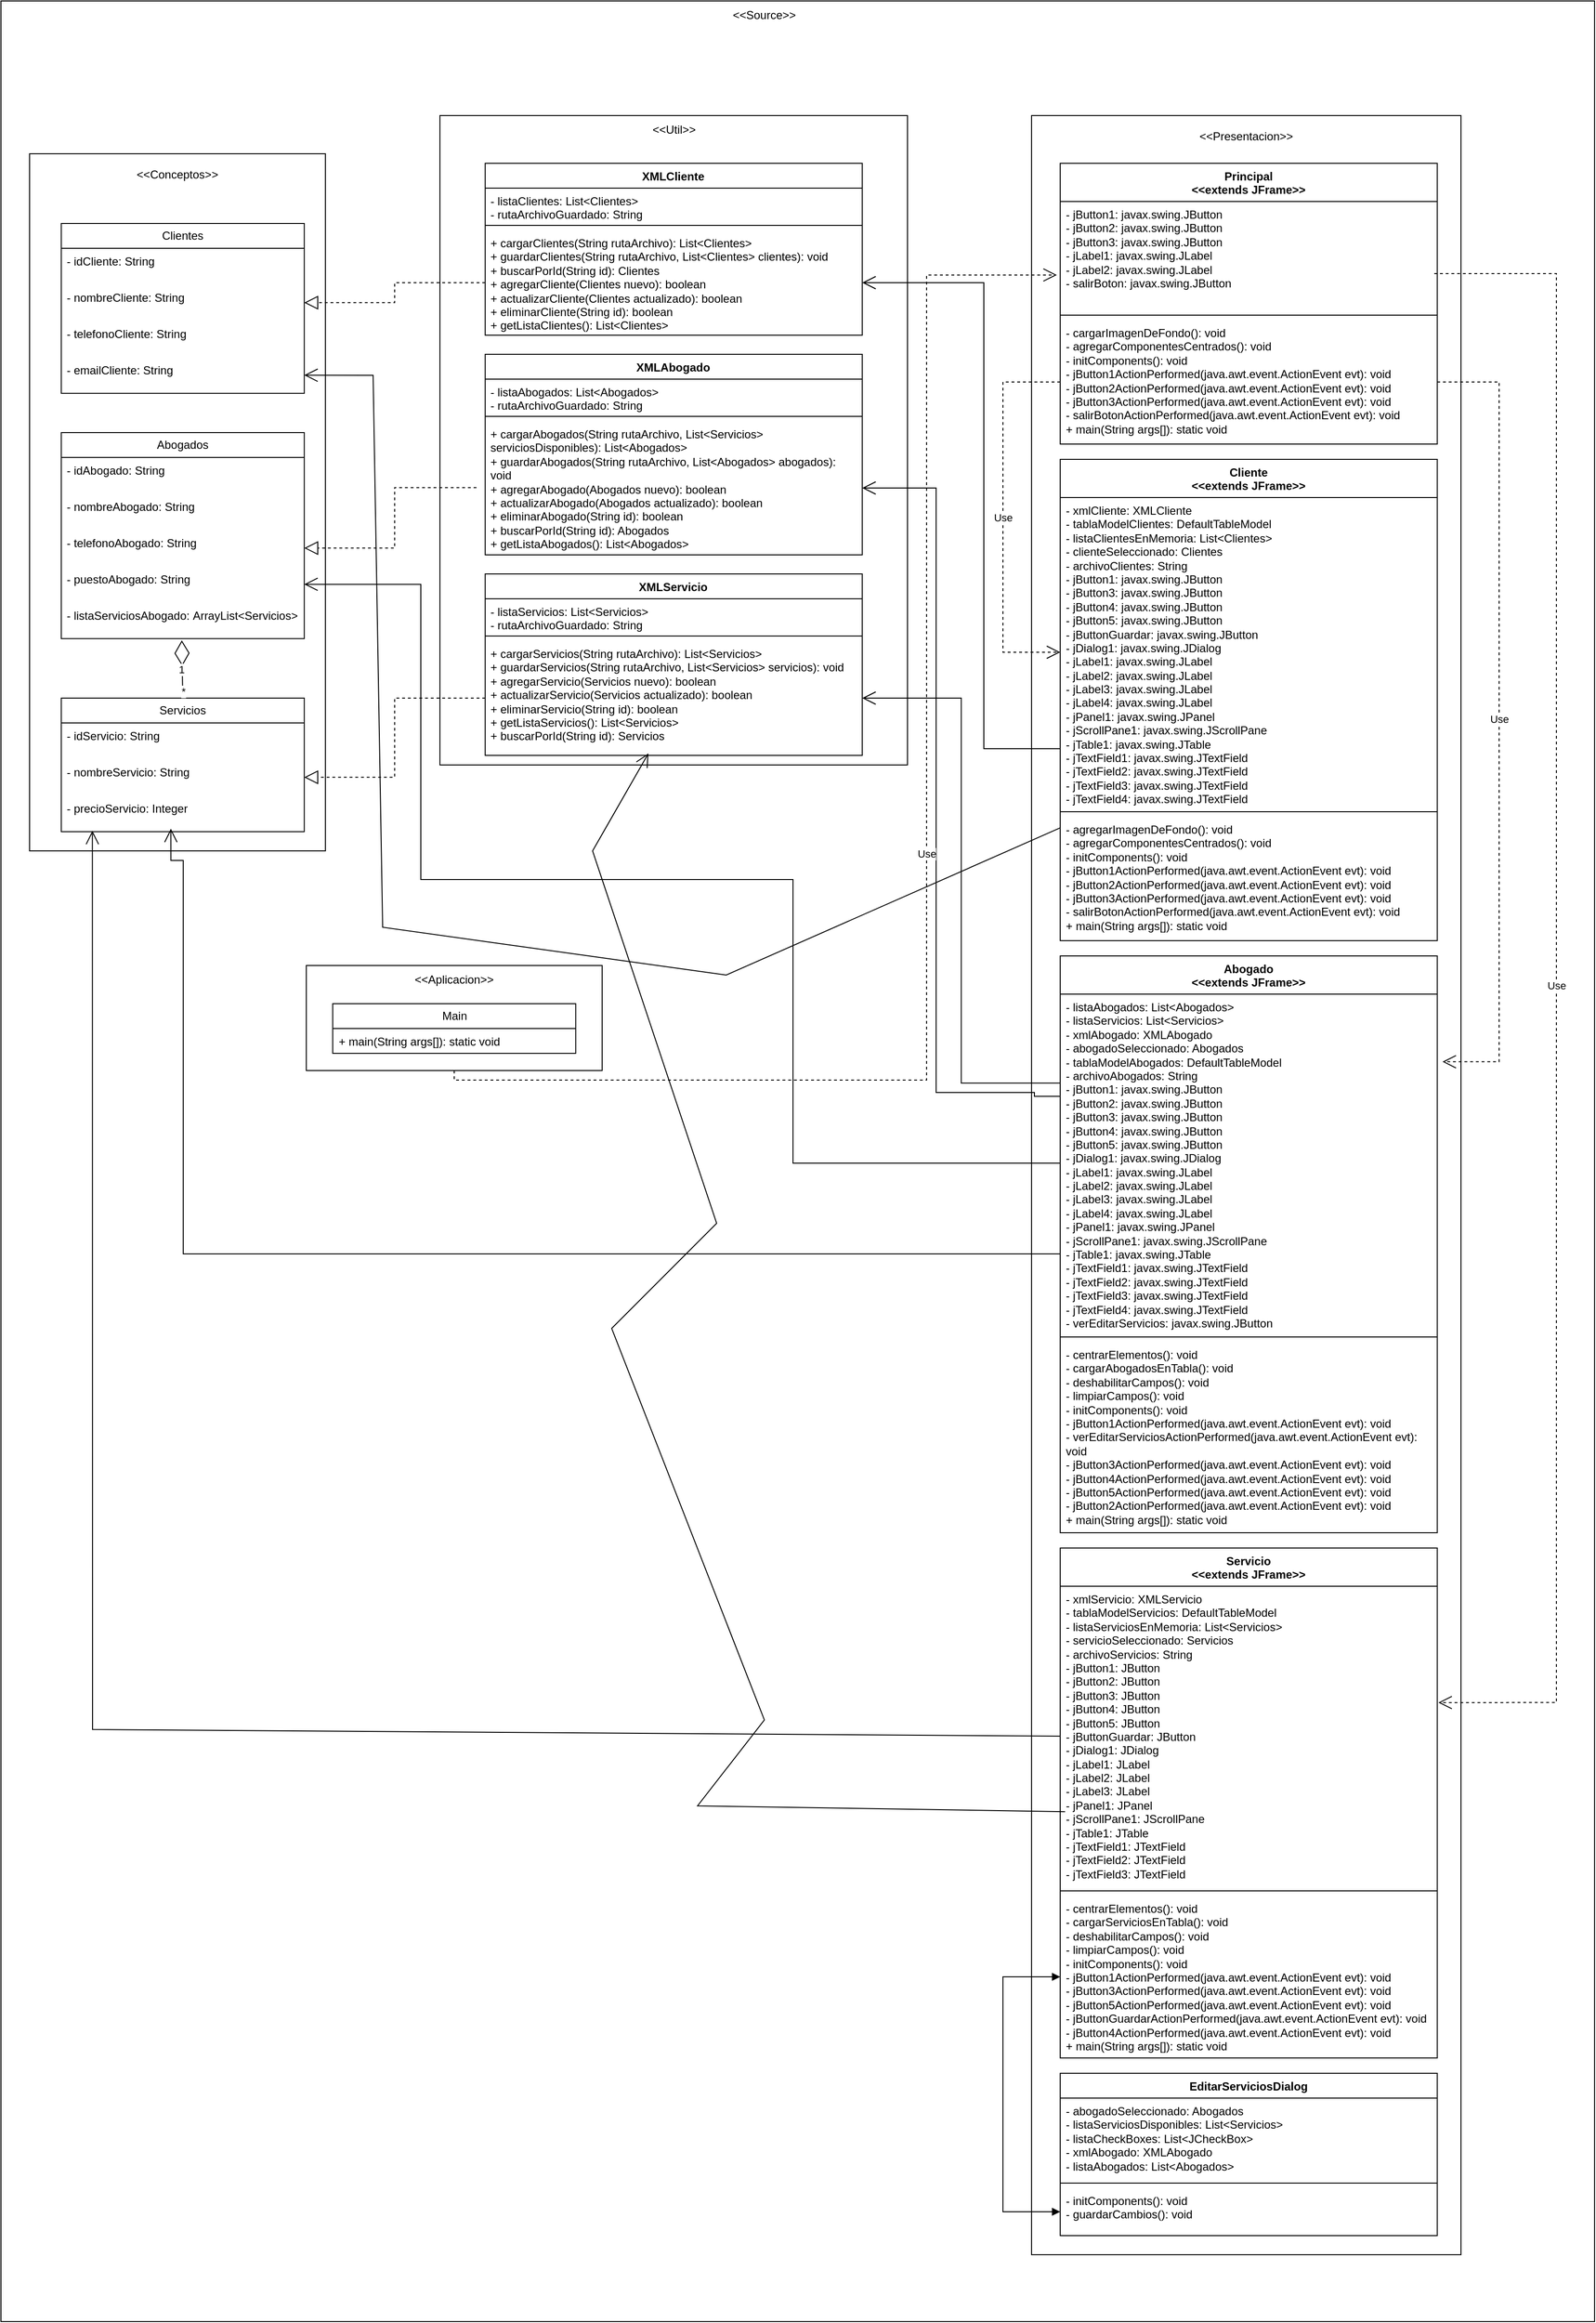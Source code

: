 <mxfile version="23.0.2" type="device">
  <diagram name="Page-1" id="dFC9wyXiGE0etyelVIZW">
    <mxGraphModel dx="1430" dy="858" grid="1" gridSize="10" guides="1" tooltips="1" connect="1" arrows="1" fold="1" page="1" pageScale="1" pageWidth="850" pageHeight="1100" math="0" shadow="0">
      <root>
        <mxCell id="0" />
        <mxCell id="1" parent="0" />
        <mxCell id="Aew7FdKFtum-zgdKNcGY-171" value="" style="rounded=0;whiteSpace=wrap;html=1;" parent="1" vertex="1">
          <mxGeometry x="160" y="80" width="1670" height="2430" as="geometry" />
        </mxCell>
        <mxCell id="Aew7FdKFtum-zgdKNcGY-34" value="" style="group" parent="1" vertex="1" connectable="0">
          <mxGeometry x="190" y="240" width="310" height="730" as="geometry" />
        </mxCell>
        <mxCell id="Aew7FdKFtum-zgdKNcGY-32" value="" style="rounded=0;whiteSpace=wrap;html=1;" parent="Aew7FdKFtum-zgdKNcGY-34" vertex="1">
          <mxGeometry width="310" height="730" as="geometry" />
        </mxCell>
        <mxCell id="Aew7FdKFtum-zgdKNcGY-33" value="&amp;lt;&amp;lt;Conceptos&amp;gt;&amp;gt;" style="text;html=1;strokeColor=none;fillColor=none;align=center;verticalAlign=middle;whiteSpace=wrap;rounded=0;" parent="Aew7FdKFtum-zgdKNcGY-34" vertex="1">
          <mxGeometry x="121.786" width="66.429" height="43.8" as="geometry" />
        </mxCell>
        <mxCell id="Aew7FdKFtum-zgdKNcGY-39" value="Clientes" style="swimlane;fontStyle=0;childLayout=stackLayout;horizontal=1;startSize=26;fillColor=none;horizontalStack=0;resizeParent=1;resizeParentMax=0;resizeLast=0;collapsible=1;marginBottom=0;whiteSpace=wrap;html=1;" parent="Aew7FdKFtum-zgdKNcGY-34" vertex="1">
          <mxGeometry x="33.214" y="73" width="254.643" height="177.84" as="geometry" />
        </mxCell>
        <mxCell id="Aew7FdKFtum-zgdKNcGY-40" value="- idCliente: String" style="text;strokeColor=none;fillColor=none;align=left;verticalAlign=top;spacingLeft=4;spacingRight=4;overflow=hidden;rotatable=0;points=[[0,0.5],[1,0.5]];portConstraint=eastwest;whiteSpace=wrap;html=1;" parent="Aew7FdKFtum-zgdKNcGY-39" vertex="1">
          <mxGeometry y="26" width="254.643" height="37.96" as="geometry" />
        </mxCell>
        <mxCell id="Aew7FdKFtum-zgdKNcGY-41" value="- nombreCliente: String" style="text;strokeColor=none;fillColor=none;align=left;verticalAlign=top;spacingLeft=4;spacingRight=4;overflow=hidden;rotatable=0;points=[[0,0.5],[1,0.5]];portConstraint=eastwest;whiteSpace=wrap;html=1;" parent="Aew7FdKFtum-zgdKNcGY-39" vertex="1">
          <mxGeometry y="63.96" width="254.643" height="37.96" as="geometry" />
        </mxCell>
        <mxCell id="Aew7FdKFtum-zgdKNcGY-42" value="- telefonoCliente: String" style="text;strokeColor=none;fillColor=none;align=left;verticalAlign=top;spacingLeft=4;spacingRight=4;overflow=hidden;rotatable=0;points=[[0,0.5],[1,0.5]];portConstraint=eastwest;whiteSpace=wrap;html=1;" parent="Aew7FdKFtum-zgdKNcGY-39" vertex="1">
          <mxGeometry y="101.92" width="254.643" height="37.96" as="geometry" />
        </mxCell>
        <mxCell id="Aew7FdKFtum-zgdKNcGY-43" value="- emailCliente: String" style="text;strokeColor=none;fillColor=none;align=left;verticalAlign=top;spacingLeft=4;spacingRight=4;overflow=hidden;rotatable=0;points=[[0,0.5],[1,0.5]];portConstraint=eastwest;whiteSpace=wrap;html=1;" parent="Aew7FdKFtum-zgdKNcGY-39" vertex="1">
          <mxGeometry y="139.88" width="254.643" height="37.96" as="geometry" />
        </mxCell>
        <mxCell id="Aew7FdKFtum-zgdKNcGY-44" value="Abogados" style="swimlane;fontStyle=0;childLayout=stackLayout;horizontal=1;startSize=26;fillColor=none;horizontalStack=0;resizeParent=1;resizeParentMax=0;resizeLast=0;collapsible=1;marginBottom=0;whiteSpace=wrap;html=1;" parent="Aew7FdKFtum-zgdKNcGY-34" vertex="1">
          <mxGeometry x="33.214" y="292" width="254.643" height="215.8" as="geometry" />
        </mxCell>
        <mxCell id="Aew7FdKFtum-zgdKNcGY-45" value="- idAbogado: String" style="text;strokeColor=none;fillColor=none;align=left;verticalAlign=top;spacingLeft=4;spacingRight=4;overflow=hidden;rotatable=0;points=[[0,0.5],[1,0.5]];portConstraint=eastwest;whiteSpace=wrap;html=1;" parent="Aew7FdKFtum-zgdKNcGY-44" vertex="1">
          <mxGeometry y="26" width="254.643" height="37.96" as="geometry" />
        </mxCell>
        <mxCell id="Aew7FdKFtum-zgdKNcGY-46" value="- nombreAbogado: String" style="text;strokeColor=none;fillColor=none;align=left;verticalAlign=top;spacingLeft=4;spacingRight=4;overflow=hidden;rotatable=0;points=[[0,0.5],[1,0.5]];portConstraint=eastwest;whiteSpace=wrap;html=1;" parent="Aew7FdKFtum-zgdKNcGY-44" vertex="1">
          <mxGeometry y="63.96" width="254.643" height="37.96" as="geometry" />
        </mxCell>
        <mxCell id="Aew7FdKFtum-zgdKNcGY-47" value="- telefonoAbogado: String" style="text;strokeColor=none;fillColor=none;align=left;verticalAlign=top;spacingLeft=4;spacingRight=4;overflow=hidden;rotatable=0;points=[[0,0.5],[1,0.5]];portConstraint=eastwest;whiteSpace=wrap;html=1;" parent="Aew7FdKFtum-zgdKNcGY-44" vertex="1">
          <mxGeometry y="101.92" width="254.643" height="37.96" as="geometry" />
        </mxCell>
        <mxCell id="Aew7FdKFtum-zgdKNcGY-48" value="- puestoAbogado: String" style="text;strokeColor=none;fillColor=none;align=left;verticalAlign=top;spacingLeft=4;spacingRight=4;overflow=hidden;rotatable=0;points=[[0,0.5],[1,0.5]];portConstraint=eastwest;whiteSpace=wrap;html=1;" parent="Aew7FdKFtum-zgdKNcGY-44" vertex="1">
          <mxGeometry y="139.88" width="254.643" height="37.96" as="geometry" />
        </mxCell>
        <mxCell id="Aew7FdKFtum-zgdKNcGY-49" value="- listaServiciosAbogado:&amp;nbsp;ArrayList&amp;lt;Servicios&amp;gt;" style="text;strokeColor=none;fillColor=none;align=left;verticalAlign=top;spacingLeft=4;spacingRight=4;overflow=hidden;rotatable=0;points=[[0,0.5],[1,0.5]];portConstraint=eastwest;whiteSpace=wrap;html=1;" parent="Aew7FdKFtum-zgdKNcGY-44" vertex="1">
          <mxGeometry y="177.84" width="254.643" height="37.96" as="geometry" />
        </mxCell>
        <mxCell id="Aew7FdKFtum-zgdKNcGY-54" value="Servicios" style="swimlane;fontStyle=0;childLayout=stackLayout;horizontal=1;startSize=26;fillColor=none;horizontalStack=0;resizeParent=1;resizeParentMax=0;resizeLast=0;collapsible=1;marginBottom=0;whiteSpace=wrap;html=1;" parent="Aew7FdKFtum-zgdKNcGY-34" vertex="1">
          <mxGeometry x="33.214" y="570.0" width="254.643" height="139.88" as="geometry" />
        </mxCell>
        <mxCell id="Aew7FdKFtum-zgdKNcGY-55" value="- idServicio: String" style="text;strokeColor=none;fillColor=none;align=left;verticalAlign=top;spacingLeft=4;spacingRight=4;overflow=hidden;rotatable=0;points=[[0,0.5],[1,0.5]];portConstraint=eastwest;whiteSpace=wrap;html=1;" parent="Aew7FdKFtum-zgdKNcGY-54" vertex="1">
          <mxGeometry y="26" width="254.643" height="37.96" as="geometry" />
        </mxCell>
        <mxCell id="Aew7FdKFtum-zgdKNcGY-56" value="- nombreServicio: String" style="text;strokeColor=none;fillColor=none;align=left;verticalAlign=top;spacingLeft=4;spacingRight=4;overflow=hidden;rotatable=0;points=[[0,0.5],[1,0.5]];portConstraint=eastwest;whiteSpace=wrap;html=1;" parent="Aew7FdKFtum-zgdKNcGY-54" vertex="1">
          <mxGeometry y="63.96" width="254.643" height="37.96" as="geometry" />
        </mxCell>
        <mxCell id="Aew7FdKFtum-zgdKNcGY-57" value="- precioServicio: Integer" style="text;strokeColor=none;fillColor=none;align=left;verticalAlign=top;spacingLeft=4;spacingRight=4;overflow=hidden;rotatable=0;points=[[0,0.5],[1,0.5]];portConstraint=eastwest;whiteSpace=wrap;html=1;" parent="Aew7FdKFtum-zgdKNcGY-54" vertex="1">
          <mxGeometry y="101.92" width="254.643" height="37.96" as="geometry" />
        </mxCell>
        <mxCell id="Aew7FdKFtum-zgdKNcGY-196" value="" style="endArrow=diamondThin;endFill=0;endSize=24;html=1;rounded=0;exitX=0.5;exitY=0;exitDx=0;exitDy=0;entryX=0.496;entryY=1.045;entryDx=0;entryDy=0;entryPerimeter=0;" parent="Aew7FdKFtum-zgdKNcGY-34" source="Aew7FdKFtum-zgdKNcGY-54" target="Aew7FdKFtum-zgdKNcGY-49" edge="1">
          <mxGeometry width="160" relative="1" as="geometry">
            <mxPoint x="110" y="540" as="sourcePoint" />
            <mxPoint x="270" y="540" as="targetPoint" />
          </mxGeometry>
        </mxCell>
        <mxCell id="Aew7FdKFtum-zgdKNcGY-197" value="1" style="edgeLabel;html=1;align=center;verticalAlign=middle;resizable=0;points=[];" parent="Aew7FdKFtum-zgdKNcGY-196" vertex="1" connectable="0">
          <mxGeometry x="0.011" y="1" relative="1" as="geometry">
            <mxPoint as="offset" />
          </mxGeometry>
        </mxCell>
        <mxCell id="Aew7FdKFtum-zgdKNcGY-198" value="*" style="edgeLabel;html=1;align=center;verticalAlign=middle;resizable=0;points=[];" parent="Aew7FdKFtum-zgdKNcGY-196" vertex="1" connectable="0">
          <mxGeometry x="-0.764" relative="1" as="geometry">
            <mxPoint as="offset" />
          </mxGeometry>
        </mxCell>
        <mxCell id="Aew7FdKFtum-zgdKNcGY-60" value="" style="group" parent="1" vertex="1" connectable="0">
          <mxGeometry x="620" y="200" width="490" height="710" as="geometry" />
        </mxCell>
        <mxCell id="Aew7FdKFtum-zgdKNcGY-61" value="" style="rounded=0;whiteSpace=wrap;html=1;" parent="Aew7FdKFtum-zgdKNcGY-60" vertex="1">
          <mxGeometry width="490" height="680" as="geometry" />
        </mxCell>
        <mxCell id="Aew7FdKFtum-zgdKNcGY-62" value="&amp;lt;&amp;lt;Util&amp;gt;&amp;gt;" style="text;html=1;strokeColor=none;fillColor=none;align=center;verticalAlign=middle;whiteSpace=wrap;rounded=0;" parent="Aew7FdKFtum-zgdKNcGY-60" vertex="1">
          <mxGeometry x="192.5" width="105.0" height="30" as="geometry" />
        </mxCell>
        <mxCell id="Aew7FdKFtum-zgdKNcGY-78" value="XMLCliente" style="swimlane;fontStyle=1;align=center;verticalAlign=top;childLayout=stackLayout;horizontal=1;startSize=26;horizontalStack=0;resizeParent=1;resizeParentMax=0;resizeLast=0;collapsible=1;marginBottom=0;whiteSpace=wrap;html=1;" parent="Aew7FdKFtum-zgdKNcGY-60" vertex="1">
          <mxGeometry x="47.423" y="50" width="395.164" height="180" as="geometry">
            <mxRectangle x="30" y="50" width="110" height="30" as="alternateBounds" />
          </mxGeometry>
        </mxCell>
        <mxCell id="Aew7FdKFtum-zgdKNcGY-79" value="- listaClientes:&amp;nbsp;List&amp;lt;Clientes&amp;gt;&lt;br&gt;- rutaArchivoGuardado: String" style="text;strokeColor=none;fillColor=none;align=left;verticalAlign=top;spacingLeft=4;spacingRight=4;overflow=hidden;rotatable=0;points=[[0,0.5],[1,0.5]];portConstraint=eastwest;whiteSpace=wrap;html=1;" parent="Aew7FdKFtum-zgdKNcGY-78" vertex="1">
          <mxGeometry y="26" width="395.164" height="34" as="geometry" />
        </mxCell>
        <mxCell id="Aew7FdKFtum-zgdKNcGY-80" value="" style="line;strokeWidth=1;fillColor=none;align=left;verticalAlign=middle;spacingTop=-1;spacingLeft=3;spacingRight=3;rotatable=0;labelPosition=right;points=[];portConstraint=eastwest;strokeColor=inherit;" parent="Aew7FdKFtum-zgdKNcGY-78" vertex="1">
          <mxGeometry y="60" width="395.164" height="10" as="geometry" />
        </mxCell>
        <mxCell id="Aew7FdKFtum-zgdKNcGY-82" value="+&amp;nbsp;cargarClientes(String rutaArchivo):&amp;nbsp;List&amp;lt;Clientes&amp;gt;&lt;br&gt;+&amp;nbsp;guardarClientes(String rutaArchivo, List&amp;lt;Clientes&amp;gt; clientes): void&lt;br&gt;+&amp;nbsp;buscarPorId(String id): Clientes&lt;br&gt;+&amp;nbsp;agregarCliente(Clientes nuevo): boolean&lt;br&gt;+&amp;nbsp;actualizarCliente(Clientes actualizado): boolean&lt;br&gt;+&amp;nbsp;eliminarCliente(String id): boolean&lt;br&gt;+&amp;nbsp;getListaClientes():&amp;nbsp;List&amp;lt;Clientes&amp;gt;" style="text;strokeColor=none;fillColor=none;align=left;verticalAlign=top;spacingLeft=4;spacingRight=4;overflow=hidden;rotatable=0;points=[[0,0.5],[1,0.5]];portConstraint=eastwest;whiteSpace=wrap;html=1;" parent="Aew7FdKFtum-zgdKNcGY-78" vertex="1">
          <mxGeometry y="70" width="395.164" height="110" as="geometry" />
        </mxCell>
        <mxCell id="Aew7FdKFtum-zgdKNcGY-85" value="XMLAbogado" style="swimlane;fontStyle=1;align=center;verticalAlign=top;childLayout=stackLayout;horizontal=1;startSize=26;horizontalStack=0;resizeParent=1;resizeParentMax=0;resizeLast=0;collapsible=1;marginBottom=0;whiteSpace=wrap;html=1;" parent="Aew7FdKFtum-zgdKNcGY-60" vertex="1">
          <mxGeometry x="47.423" y="250" width="395.164" height="210" as="geometry">
            <mxRectangle x="30" y="50" width="110" height="30" as="alternateBounds" />
          </mxGeometry>
        </mxCell>
        <mxCell id="Aew7FdKFtum-zgdKNcGY-86" value="- listaAbogados:&amp;nbsp;List&amp;lt;Abogados&amp;gt;&lt;br&gt;- rutaArchivoGuardado: String" style="text;strokeColor=none;fillColor=none;align=left;verticalAlign=top;spacingLeft=4;spacingRight=4;overflow=hidden;rotatable=0;points=[[0,0.5],[1,0.5]];portConstraint=eastwest;whiteSpace=wrap;html=1;" parent="Aew7FdKFtum-zgdKNcGY-85" vertex="1">
          <mxGeometry y="26" width="395.164" height="34" as="geometry" />
        </mxCell>
        <mxCell id="Aew7FdKFtum-zgdKNcGY-87" value="" style="line;strokeWidth=1;fillColor=none;align=left;verticalAlign=middle;spacingTop=-1;spacingLeft=3;spacingRight=3;rotatable=0;labelPosition=right;points=[];portConstraint=eastwest;strokeColor=inherit;" parent="Aew7FdKFtum-zgdKNcGY-85" vertex="1">
          <mxGeometry y="60" width="395.164" height="10" as="geometry" />
        </mxCell>
        <mxCell id="Aew7FdKFtum-zgdKNcGY-88" value="+&amp;nbsp;cargarAbogados(String rutaArchivo, List&amp;lt;Servicios&amp;gt; serviciosDisponibles):&amp;nbsp;List&amp;lt;Abogados&amp;gt;&lt;br&gt;+&amp;nbsp;guardarAbogados(String rutaArchivo, List&amp;lt;Abogados&amp;gt; abogados): void&lt;br&gt;+&amp;nbsp;agregarAbogado(Abogados nuevo): boolean&lt;br&gt;+&amp;nbsp;actualizarAbogado(Abogados actualizado): boolean&lt;br&gt;+&amp;nbsp;eliminarAbogado(String id): boolean&lt;br&gt;+&amp;nbsp;buscarPorId(String id): Abogados&lt;br&gt;+ getListaAbogados():&amp;nbsp;List&amp;lt;Abogados&amp;gt;" style="text;strokeColor=none;fillColor=none;align=left;verticalAlign=top;spacingLeft=4;spacingRight=4;overflow=hidden;rotatable=0;points=[[0,0.5],[1,0.5]];portConstraint=eastwest;whiteSpace=wrap;html=1;" parent="Aew7FdKFtum-zgdKNcGY-85" vertex="1">
          <mxGeometry y="70" width="395.164" height="140" as="geometry" />
        </mxCell>
        <mxCell id="Aew7FdKFtum-zgdKNcGY-89" value="XMLServicio" style="swimlane;fontStyle=1;align=center;verticalAlign=top;childLayout=stackLayout;horizontal=1;startSize=26;horizontalStack=0;resizeParent=1;resizeParentMax=0;resizeLast=0;collapsible=1;marginBottom=0;whiteSpace=wrap;html=1;" parent="Aew7FdKFtum-zgdKNcGY-60" vertex="1">
          <mxGeometry x="47.42" y="480" width="395.16" height="190" as="geometry">
            <mxRectangle x="30" y="50" width="110" height="30" as="alternateBounds" />
          </mxGeometry>
        </mxCell>
        <mxCell id="Aew7FdKFtum-zgdKNcGY-90" value="- listaServicios:&amp;nbsp;List&amp;lt;Servicios&amp;gt;&lt;br&gt;- rutaArchivoGuardado: String" style="text;strokeColor=none;fillColor=none;align=left;verticalAlign=top;spacingLeft=4;spacingRight=4;overflow=hidden;rotatable=0;points=[[0,0.5],[1,0.5]];portConstraint=eastwest;whiteSpace=wrap;html=1;" parent="Aew7FdKFtum-zgdKNcGY-89" vertex="1">
          <mxGeometry y="26" width="395.16" height="34" as="geometry" />
        </mxCell>
        <mxCell id="Aew7FdKFtum-zgdKNcGY-91" value="" style="line;strokeWidth=1;fillColor=none;align=left;verticalAlign=middle;spacingTop=-1;spacingLeft=3;spacingRight=3;rotatable=0;labelPosition=right;points=[];portConstraint=eastwest;strokeColor=inherit;" parent="Aew7FdKFtum-zgdKNcGY-89" vertex="1">
          <mxGeometry y="60" width="395.16" height="10" as="geometry" />
        </mxCell>
        <mxCell id="Aew7FdKFtum-zgdKNcGY-92" value="+&amp;nbsp;cargarServicios(String rutaArchivo):&amp;nbsp;List&amp;lt;Servicios&amp;gt;&lt;br&gt;+&amp;nbsp;guardarServicios(String rutaArchivo, List&amp;lt;Servicios&amp;gt; servicios): void&lt;br&gt;+&amp;nbsp;agregarServicio(Servicios nuevo): boolean&lt;br&gt;+&amp;nbsp;actualizarServicio(Servicios actualizado): boolean&lt;br&gt;+&amp;nbsp;eliminarServicio(String id): boolean&lt;br&gt;+&amp;nbsp;getListaServicios():&amp;nbsp;List&amp;lt;Servicios&amp;gt;&lt;br&gt;+&amp;nbsp;buscarPorId(String id): Servicios" style="text;strokeColor=none;fillColor=none;align=left;verticalAlign=top;spacingLeft=4;spacingRight=4;overflow=hidden;rotatable=0;points=[[0,0.5],[1,0.5]];portConstraint=eastwest;whiteSpace=wrap;html=1;" parent="Aew7FdKFtum-zgdKNcGY-89" vertex="1">
          <mxGeometry y="70" width="395.16" height="120" as="geometry" />
        </mxCell>
        <mxCell id="Aew7FdKFtum-zgdKNcGY-93" value="" style="group" parent="1" vertex="1" connectable="0">
          <mxGeometry x="1240" y="200" width="450" height="2240" as="geometry" />
        </mxCell>
        <mxCell id="Aew7FdKFtum-zgdKNcGY-94" value="" style="rounded=0;whiteSpace=wrap;html=1;" parent="Aew7FdKFtum-zgdKNcGY-93" vertex="1">
          <mxGeometry width="450" height="2240" as="geometry" />
        </mxCell>
        <mxCell id="Aew7FdKFtum-zgdKNcGY-95" value="&amp;lt;&amp;lt;Presentacion&amp;gt;&amp;gt;" style="text;html=1;strokeColor=none;fillColor=none;align=center;verticalAlign=middle;whiteSpace=wrap;rounded=0;" parent="Aew7FdKFtum-zgdKNcGY-93" vertex="1">
          <mxGeometry x="176.79" width="96.43" height="43.289" as="geometry" />
        </mxCell>
        <mxCell id="Aew7FdKFtum-zgdKNcGY-149" value="EditarServiciosDialog" style="swimlane;fontStyle=1;align=center;verticalAlign=top;childLayout=stackLayout;horizontal=1;startSize=26;horizontalStack=0;resizeParent=1;resizeParentMax=0;resizeLast=0;collapsible=1;marginBottom=0;whiteSpace=wrap;html=1;" parent="Aew7FdKFtum-zgdKNcGY-93" vertex="1">
          <mxGeometry x="30" y="2050" width="395.16" height="170" as="geometry">
            <mxRectangle x="30" y="50" width="110" height="30" as="alternateBounds" />
          </mxGeometry>
        </mxCell>
        <mxCell id="Aew7FdKFtum-zgdKNcGY-150" value="- abogadoSeleccionado: Abogados&lt;br&gt;-&amp;nbsp;listaServiciosDisponibles: List&amp;lt;Servicios&amp;gt;&lt;br&gt;- listaCheckBoxes: List&amp;lt;JCheckBox&amp;gt;&lt;br&gt;- xmlAbogado: XMLAbogado&lt;br&gt;- listaAbogados: List&amp;lt;Abogados&amp;gt;" style="text;strokeColor=none;fillColor=none;align=left;verticalAlign=top;spacingLeft=4;spacingRight=4;overflow=hidden;rotatable=0;points=[[0,0.5],[1,0.5]];portConstraint=eastwest;whiteSpace=wrap;html=1;" parent="Aew7FdKFtum-zgdKNcGY-149" vertex="1">
          <mxGeometry y="26" width="395.16" height="84" as="geometry" />
        </mxCell>
        <mxCell id="Aew7FdKFtum-zgdKNcGY-151" value="" style="line;strokeWidth=1;fillColor=none;align=left;verticalAlign=middle;spacingTop=-1;spacingLeft=3;spacingRight=3;rotatable=0;labelPosition=right;points=[];portConstraint=eastwest;strokeColor=inherit;" parent="Aew7FdKFtum-zgdKNcGY-149" vertex="1">
          <mxGeometry y="110" width="395.16" height="10" as="geometry" />
        </mxCell>
        <mxCell id="Aew7FdKFtum-zgdKNcGY-152" value="-&amp;nbsp;initComponents(): void&lt;br&gt;-&amp;nbsp;guardarCambios(): void&lt;br&gt;" style="text;strokeColor=none;fillColor=none;align=left;verticalAlign=top;spacingLeft=4;spacingRight=4;overflow=hidden;rotatable=0;points=[[0,0.5],[1,0.5]];portConstraint=eastwest;whiteSpace=wrap;html=1;" parent="Aew7FdKFtum-zgdKNcGY-149" vertex="1">
          <mxGeometry y="120" width="395.16" height="50" as="geometry" />
        </mxCell>
        <mxCell id="Aew7FdKFtum-zgdKNcGY-116" value="Principal&lt;br&gt;&amp;lt;&amp;lt;extends JFrame&amp;gt;&amp;gt;" style="swimlane;fontStyle=1;align=center;verticalAlign=top;childLayout=stackLayout;horizontal=1;startSize=40;horizontalStack=0;resizeParent=1;resizeParentMax=0;resizeLast=0;collapsible=1;marginBottom=0;whiteSpace=wrap;html=1;" parent="1" vertex="1">
          <mxGeometry x="1270" y="250" width="395.16" height="294" as="geometry">
            <mxRectangle x="30" y="50" width="110" height="30" as="alternateBounds" />
          </mxGeometry>
        </mxCell>
        <mxCell id="Aew7FdKFtum-zgdKNcGY-117" value="-&amp;nbsp;jButton1:&amp;nbsp;javax.swing.JButton&lt;br&gt;-&amp;nbsp;jButton2:&amp;nbsp;javax.swing.JButton&lt;br&gt;-&amp;nbsp;jButton3:&amp;nbsp;javax.swing.JButton&lt;br&gt;-&amp;nbsp;jLabel1:&amp;nbsp;javax.swing.JLabel&lt;br&gt;- jLabel2:&amp;nbsp;javax.swing.JLabel&lt;br&gt;-&amp;nbsp;salirBoton:&amp;nbsp;javax.swing.JButton" style="text;strokeColor=none;fillColor=none;align=left;verticalAlign=top;spacingLeft=4;spacingRight=4;overflow=hidden;rotatable=0;points=[[0,0.5],[1,0.5]];portConstraint=eastwest;whiteSpace=wrap;html=1;" parent="Aew7FdKFtum-zgdKNcGY-116" vertex="1">
          <mxGeometry y="40" width="395.16" height="114" as="geometry" />
        </mxCell>
        <mxCell id="Aew7FdKFtum-zgdKNcGY-118" value="" style="line;strokeWidth=1;fillColor=none;align=left;verticalAlign=middle;spacingTop=-1;spacingLeft=3;spacingRight=3;rotatable=0;labelPosition=right;points=[];portConstraint=eastwest;strokeColor=inherit;" parent="Aew7FdKFtum-zgdKNcGY-116" vertex="1">
          <mxGeometry y="154" width="395.16" height="10" as="geometry" />
        </mxCell>
        <mxCell id="Aew7FdKFtum-zgdKNcGY-119" value="- cargarImagenDeFondo(): void&lt;br&gt;- agregarComponentesCentrados(): void&lt;br&gt;-&amp;nbsp;initComponents(): void&lt;br&gt;-&amp;nbsp;jButton1ActionPerformed(java.awt.event.ActionEvent evt): void&lt;br&gt;- jButton2ActionPerformed(java.awt.event.ActionEvent evt): void&lt;br&gt;-&amp;nbsp;jButton3ActionPerformed(java.awt.event.ActionEvent evt): void&lt;br&gt;-&amp;nbsp;salirBotonActionPerformed(java.awt.event.ActionEvent evt): void&lt;br&gt;+&amp;nbsp;main(String args[]): static void" style="text;strokeColor=none;fillColor=none;align=left;verticalAlign=top;spacingLeft=4;spacingRight=4;overflow=hidden;rotatable=0;points=[[0,0.5],[1,0.5]];portConstraint=eastwest;whiteSpace=wrap;html=1;" parent="Aew7FdKFtum-zgdKNcGY-116" vertex="1">
          <mxGeometry y="164" width="395.16" height="130" as="geometry" />
        </mxCell>
        <mxCell id="Aew7FdKFtum-zgdKNcGY-136" value="Cliente&lt;br&gt;&amp;lt;&amp;lt;extends JFrame&amp;gt;&amp;gt;" style="swimlane;fontStyle=1;align=center;verticalAlign=top;childLayout=stackLayout;horizontal=1;startSize=40;horizontalStack=0;resizeParent=1;resizeParentMax=0;resizeLast=0;collapsible=1;marginBottom=0;whiteSpace=wrap;html=1;" parent="1" vertex="1">
          <mxGeometry x="1270.003" y="560" width="395.16" height="504" as="geometry">
            <mxRectangle x="30" y="50" width="110" height="30" as="alternateBounds" />
          </mxGeometry>
        </mxCell>
        <mxCell id="Aew7FdKFtum-zgdKNcGY-137" value="-&amp;nbsp;xmlCliente: XMLCliente&lt;br&gt;-&amp;nbsp;tablaModelClientes:&amp;nbsp;DefaultTableModel&lt;br&gt;-&amp;nbsp;listaClientesEnMemoria:&amp;nbsp;List&amp;lt;Clientes&amp;gt;&lt;br&gt;-&amp;nbsp;clienteSeleccionado: Clientes&lt;br&gt;- archivoClientes: String&lt;br&gt;-&amp;nbsp;jButton1:&amp;nbsp;javax.swing.JButton&lt;br&gt;-&amp;nbsp;jButton3:&amp;nbsp;javax.swing.JButton&lt;br&gt;- jButton4:&amp;nbsp;javax.swing.JButton&lt;br&gt;- jButton5:&amp;nbsp;javax.swing.JButton&lt;br&gt;- jButtonGuardar:&amp;nbsp;javax.swing.JButton&lt;br&gt;-&amp;nbsp;jDialog1:&amp;nbsp;javax.swing.JDialog&lt;br&gt;-&amp;nbsp;jLabel1:&amp;nbsp;javax.swing.JLabel&lt;br&gt;-&amp;nbsp;jLabel2:&amp;nbsp;javax.swing.JLabel&lt;br&gt;-&amp;nbsp;jLabel3:&amp;nbsp;javax.swing.JLabel&lt;br&gt;- jLabel4:&amp;nbsp;javax.swing.JLabel&lt;br&gt;-&amp;nbsp;jPanel1:&amp;nbsp;javax.swing.JPanel&lt;br&gt;-&amp;nbsp;jScrollPane1:&amp;nbsp;javax.swing.JScrollPane&lt;br&gt;-&amp;nbsp;jTable1:&amp;nbsp;javax.swing.JTable&lt;br&gt;-&amp;nbsp;jTextField1:&amp;nbsp;javax.swing.JTextField&lt;br&gt;-&amp;nbsp;jTextField2:&amp;nbsp;javax.swing.JTextField&lt;br&gt;-&amp;nbsp;jTextField3:&amp;nbsp;javax.swing.JTextField&lt;br&gt;-&amp;nbsp;jTextField4:&amp;nbsp;javax.swing.JTextField" style="text;strokeColor=none;fillColor=none;align=left;verticalAlign=top;spacingLeft=4;spacingRight=4;overflow=hidden;rotatable=0;points=[[0,0.5],[1,0.5]];portConstraint=eastwest;whiteSpace=wrap;html=1;" parent="Aew7FdKFtum-zgdKNcGY-136" vertex="1">
          <mxGeometry y="40" width="395.16" height="324" as="geometry" />
        </mxCell>
        <mxCell id="Aew7FdKFtum-zgdKNcGY-138" value="" style="line;strokeWidth=1;fillColor=none;align=left;verticalAlign=middle;spacingTop=-1;spacingLeft=3;spacingRight=3;rotatable=0;labelPosition=right;points=[];portConstraint=eastwest;strokeColor=inherit;" parent="Aew7FdKFtum-zgdKNcGY-136" vertex="1">
          <mxGeometry y="364" width="395.16" height="10" as="geometry" />
        </mxCell>
        <mxCell id="Aew7FdKFtum-zgdKNcGY-139" value="-&amp;nbsp;agregarImagenDeFondo(): void&lt;br&gt;- agregarComponentesCentrados(): void&lt;br&gt;-&amp;nbsp;initComponents(): void&lt;br&gt;-&amp;nbsp;jButton1ActionPerformed(java.awt.event.ActionEvent evt): void&lt;br&gt;- jButton2ActionPerformed(java.awt.event.ActionEvent evt): void&lt;br&gt;-&amp;nbsp;jButton3ActionPerformed(java.awt.event.ActionEvent evt): void&lt;br&gt;-&amp;nbsp;salirBotonActionPerformed(java.awt.event.ActionEvent evt): void&lt;br&gt;+&amp;nbsp;main(String args[]): static void" style="text;strokeColor=none;fillColor=none;align=left;verticalAlign=top;spacingLeft=4;spacingRight=4;overflow=hidden;rotatable=0;points=[[0,0.5],[1,0.5]];portConstraint=eastwest;whiteSpace=wrap;html=1;" parent="Aew7FdKFtum-zgdKNcGY-136" vertex="1">
          <mxGeometry y="374" width="395.16" height="130" as="geometry" />
        </mxCell>
        <mxCell id="Aew7FdKFtum-zgdKNcGY-140" value="Abogado&lt;br&gt;&amp;lt;&amp;lt;extends JFrame&amp;gt;&amp;gt;" style="swimlane;fontStyle=1;align=center;verticalAlign=top;childLayout=stackLayout;horizontal=1;startSize=40;horizontalStack=0;resizeParent=1;resizeParentMax=0;resizeLast=0;collapsible=1;marginBottom=0;whiteSpace=wrap;html=1;" parent="1" vertex="1">
          <mxGeometry x="1270.003" y="1080" width="395.16" height="604" as="geometry">
            <mxRectangle x="30" y="50" width="110" height="30" as="alternateBounds" />
          </mxGeometry>
        </mxCell>
        <mxCell id="Aew7FdKFtum-zgdKNcGY-141" value="-&amp;nbsp;listaAbogados:&amp;nbsp;List&amp;lt;Abogados&amp;gt;&lt;br&gt;-&amp;nbsp;listaServicios: List&amp;lt;Servicios&amp;gt;&lt;br&gt;-&amp;nbsp;xmlAbogado: XMLAbogado&lt;br&gt;-&amp;nbsp;abogadoSeleccionado: Abogados&lt;br&gt;-&amp;nbsp;tablaModelAbogados: DefaultTableModel&lt;br&gt;-&amp;nbsp;archivoAbogados: String&lt;br&gt;-&amp;nbsp;jButton1:&amp;nbsp;javax.swing.JButton&lt;br&gt;-&amp;nbsp;jButton2:&amp;nbsp;javax.swing.JButton&lt;br&gt;-&amp;nbsp;jButton3:&amp;nbsp;javax.swing.JButton&lt;br&gt;-&amp;nbsp;jButton4:&amp;nbsp;javax.swing.JButton&lt;br&gt;-&amp;nbsp;jButton5:&amp;nbsp;javax.swing.JButton&lt;br&gt;-&amp;nbsp;jDialog1:&amp;nbsp;javax.swing.JDialog&lt;br&gt;-&amp;nbsp;jLabel1:&amp;nbsp;javax.swing.JLabel&lt;br&gt;-&amp;nbsp;jLabel2:&amp;nbsp;javax.swing.JLabel&lt;br&gt;-&amp;nbsp;jLabel3:&amp;nbsp;javax.swing.JLabel&lt;br&gt;-&amp;nbsp;jLabel4:&amp;nbsp;javax.swing.JLabel&lt;br&gt;-&amp;nbsp;jPanel1:&amp;nbsp;javax.swing.JPanel&lt;br&gt;-&amp;nbsp;jScrollPane1:&amp;nbsp;javax.swing.JScrollPane&lt;br&gt;-&amp;nbsp;jTable1:&amp;nbsp;javax.swing.JTable&lt;br&gt;-&amp;nbsp;jTextField1:&amp;nbsp;javax.swing.JTextField&lt;br&gt;-&amp;nbsp;jTextField2:&amp;nbsp;javax.swing.JTextField&lt;br&gt;-&amp;nbsp;jTextField3:&amp;nbsp;javax.swing.JTextField&lt;br&gt;-&amp;nbsp;jTextField4:&amp;nbsp;javax.swing.JTextField&lt;br&gt;-&amp;nbsp;verEditarServicios:&amp;nbsp;javax.swing.JButton" style="text;strokeColor=none;fillColor=none;align=left;verticalAlign=top;spacingLeft=4;spacingRight=4;overflow=hidden;rotatable=0;points=[[0,0.5],[1,0.5]];portConstraint=eastwest;whiteSpace=wrap;html=1;" parent="Aew7FdKFtum-zgdKNcGY-140" vertex="1">
          <mxGeometry y="40" width="395.16" height="354" as="geometry" />
        </mxCell>
        <mxCell id="Aew7FdKFtum-zgdKNcGY-142" value="" style="line;strokeWidth=1;fillColor=none;align=left;verticalAlign=middle;spacingTop=-1;spacingLeft=3;spacingRight=3;rotatable=0;labelPosition=right;points=[];portConstraint=eastwest;strokeColor=inherit;" parent="Aew7FdKFtum-zgdKNcGY-140" vertex="1">
          <mxGeometry y="394" width="395.16" height="10" as="geometry" />
        </mxCell>
        <mxCell id="Aew7FdKFtum-zgdKNcGY-143" value="-&amp;nbsp;centrarElementos(): void&lt;br&gt;-&amp;nbsp;cargarAbogadosEnTabla(): void&lt;br&gt;-&amp;nbsp;deshabilitarCampos(): void&lt;br&gt;-&amp;nbsp;limpiarCampos(): void&lt;br&gt;-&amp;nbsp;initComponents(): void&lt;br&gt;-&amp;nbsp;jButton1ActionPerformed(java.awt.event.ActionEvent evt): void&lt;br&gt;-&amp;nbsp;verEditarServiciosActionPerformed(java.awt.event.ActionEvent evt): void&lt;br&gt;-&amp;nbsp;jButton3ActionPerformed(java.awt.event.ActionEvent evt): void&lt;br&gt;-&amp;nbsp;jButton4ActionPerformed(java.awt.event.ActionEvent evt): void&lt;br&gt;-&amp;nbsp;jButton5ActionPerformed(java.awt.event.ActionEvent evt): void&lt;br&gt;-&amp;nbsp;jButton2ActionPerformed(java.awt.event.ActionEvent evt): void&lt;br&gt;+ main(String args[]): static void" style="text;strokeColor=none;fillColor=none;align=left;verticalAlign=top;spacingLeft=4;spacingRight=4;overflow=hidden;rotatable=0;points=[[0,0.5],[1,0.5]];portConstraint=eastwest;whiteSpace=wrap;html=1;" parent="Aew7FdKFtum-zgdKNcGY-140" vertex="1">
          <mxGeometry y="404" width="395.16" height="200" as="geometry" />
        </mxCell>
        <mxCell id="Aew7FdKFtum-zgdKNcGY-145" value="Servicio&lt;br&gt;&amp;lt;&amp;lt;extends JFrame&amp;gt;&amp;gt;" style="swimlane;fontStyle=1;align=center;verticalAlign=top;childLayout=stackLayout;horizontal=1;startSize=40;horizontalStack=0;resizeParent=1;resizeParentMax=0;resizeLast=0;collapsible=1;marginBottom=0;whiteSpace=wrap;html=1;" parent="1" vertex="1">
          <mxGeometry x="1270.003" y="1700" width="395.16" height="534" as="geometry">
            <mxRectangle x="30" y="50" width="110" height="30" as="alternateBounds" />
          </mxGeometry>
        </mxCell>
        <mxCell id="Aew7FdKFtum-zgdKNcGY-146" value="-&amp;nbsp;xmlServicio: XMLServicio&lt;br&gt;-&amp;nbsp;tablaModelServicios: DefaultTableModel&lt;br&gt;-&amp;nbsp;listaServiciosEnMemoria: List&amp;lt;Servicios&amp;gt;&lt;br&gt;-&amp;nbsp;servicioSeleccionado: Servicios&lt;br&gt;-&amp;nbsp;archivoServicios: String&lt;br&gt;-&amp;nbsp;jButton1: JButton&lt;br&gt;-&amp;nbsp;jButton2: JButton&lt;br&gt;-&amp;nbsp;jButton3: JButton&lt;br&gt;-&amp;nbsp;jButton4: JButton&lt;br&gt;-&amp;nbsp;jButton5: JButton&lt;br&gt;-&amp;nbsp;jButtonGuardar: JButton&lt;br&gt;-&amp;nbsp;jDialog1: JDialog&lt;br&gt;-&amp;nbsp;jLabel1: JLabel&lt;br&gt;-&amp;nbsp;jLabel2: JLabel&lt;br&gt;-&amp;nbsp;jLabel3: JLabel&lt;br&gt;-&amp;nbsp;jPanel1: JPanel&lt;br&gt;-&amp;nbsp;jScrollPane1: JScrollPane&lt;br&gt;-&amp;nbsp;jTable1: JTable&lt;br&gt;-&amp;nbsp;jTextField1: JTextField&lt;br&gt;-&amp;nbsp;jTextField2: JTextField&lt;br&gt;-&amp;nbsp;jTextField3: JTextField" style="text;strokeColor=none;fillColor=none;align=left;verticalAlign=top;spacingLeft=4;spacingRight=4;overflow=hidden;rotatable=0;points=[[0,0.5],[1,0.5]];portConstraint=eastwest;whiteSpace=wrap;html=1;" parent="Aew7FdKFtum-zgdKNcGY-145" vertex="1">
          <mxGeometry y="40" width="395.16" height="314" as="geometry" />
        </mxCell>
        <mxCell id="Aew7FdKFtum-zgdKNcGY-147" value="" style="line;strokeWidth=1;fillColor=none;align=left;verticalAlign=middle;spacingTop=-1;spacingLeft=3;spacingRight=3;rotatable=0;labelPosition=right;points=[];portConstraint=eastwest;strokeColor=inherit;" parent="Aew7FdKFtum-zgdKNcGY-145" vertex="1">
          <mxGeometry y="354" width="395.16" height="10" as="geometry" />
        </mxCell>
        <mxCell id="Aew7FdKFtum-zgdKNcGY-148" value="-&amp;nbsp;centrarElementos(): void&lt;br&gt;-&amp;nbsp;cargarServiciosEnTabla(): void&lt;br&gt;-&amp;nbsp;deshabilitarCampos(): void&lt;br&gt;-&amp;nbsp;limpiarCampos(): void&lt;br&gt;-&amp;nbsp;initComponents(): void&lt;br&gt;-&amp;nbsp;jButton1ActionPerformed(java.awt.event.ActionEvent evt): void&lt;br&gt;-&amp;nbsp;jButton3ActionPerformed(java.awt.event.ActionEvent evt): void&lt;br&gt;-&amp;nbsp;jButton5ActionPerformed(java.awt.event.ActionEvent evt): void&lt;br&gt;-&amp;nbsp;jButtonGuardarActionPerformed(java.awt.event.ActionEvent evt): void&lt;br&gt;-&amp;nbsp;jButton4ActionPerformed(java.awt.event.ActionEvent evt): void&lt;br&gt;+&amp;nbsp;main(String args[]): static void" style="text;strokeColor=none;fillColor=none;align=left;verticalAlign=top;spacingLeft=4;spacingRight=4;overflow=hidden;rotatable=0;points=[[0,0.5],[1,0.5]];portConstraint=eastwest;whiteSpace=wrap;html=1;" parent="Aew7FdKFtum-zgdKNcGY-145" vertex="1">
          <mxGeometry y="364" width="395.16" height="170" as="geometry" />
        </mxCell>
        <mxCell id="Aew7FdKFtum-zgdKNcGY-153" value="" style="group" parent="1" vertex="1" connectable="0">
          <mxGeometry x="480" y="1090" width="310" height="500" as="geometry" />
        </mxCell>
        <mxCell id="Aew7FdKFtum-zgdKNcGY-154" value="" style="rounded=0;whiteSpace=wrap;html=1;" parent="Aew7FdKFtum-zgdKNcGY-153" vertex="1">
          <mxGeometry width="310" height="110" as="geometry" />
        </mxCell>
        <mxCell id="Aew7FdKFtum-zgdKNcGY-155" value="&amp;lt;&amp;lt;Aplicacion&amp;gt;&amp;gt;" style="text;html=1;strokeColor=none;fillColor=none;align=center;verticalAlign=middle;whiteSpace=wrap;rounded=0;" parent="Aew7FdKFtum-zgdKNcGY-153" vertex="1">
          <mxGeometry x="121.786" width="66.429" height="30" as="geometry" />
        </mxCell>
        <mxCell id="Aew7FdKFtum-zgdKNcGY-156" value="Main" style="swimlane;fontStyle=0;childLayout=stackLayout;horizontal=1;startSize=26;fillColor=none;horizontalStack=0;resizeParent=1;resizeParentMax=0;resizeLast=0;collapsible=1;marginBottom=0;whiteSpace=wrap;html=1;" parent="Aew7FdKFtum-zgdKNcGY-153" vertex="1">
          <mxGeometry x="27.674" y="40" width="254.643" height="52" as="geometry" />
        </mxCell>
        <mxCell id="Aew7FdKFtum-zgdKNcGY-157" value="+&amp;nbsp;main(String args[]): static void" style="text;strokeColor=none;fillColor=none;align=left;verticalAlign=top;spacingLeft=4;spacingRight=4;overflow=hidden;rotatable=0;points=[[0,0.5],[1,0.5]];portConstraint=eastwest;whiteSpace=wrap;html=1;" parent="Aew7FdKFtum-zgdKNcGY-156" vertex="1">
          <mxGeometry y="26" width="254.643" height="26" as="geometry" />
        </mxCell>
        <mxCell id="Aew7FdKFtum-zgdKNcGY-172" value="&amp;lt;&amp;lt;Source&amp;gt;&amp;gt;" style="text;html=1;strokeColor=none;fillColor=none;align=center;verticalAlign=middle;whiteSpace=wrap;rounded=0;" parent="1" vertex="1">
          <mxGeometry x="930" y="80" width="60" height="30" as="geometry" />
        </mxCell>
        <mxCell id="Aew7FdKFtum-zgdKNcGY-186" value="" style="endArrow=block;dashed=1;endFill=0;endSize=12;html=1;rounded=0;entryX=1;entryY=0.5;entryDx=0;entryDy=0;exitX=0;exitY=0.5;exitDx=0;exitDy=0;edgeStyle=orthogonalEdgeStyle;" parent="1" source="Aew7FdKFtum-zgdKNcGY-82" target="Aew7FdKFtum-zgdKNcGY-41" edge="1">
          <mxGeometry width="160" relative="1" as="geometry">
            <mxPoint x="660" y="340" as="sourcePoint" />
            <mxPoint x="820" y="340" as="targetPoint" />
          </mxGeometry>
        </mxCell>
        <mxCell id="Aew7FdKFtum-zgdKNcGY-187" value="" style="endArrow=block;dashed=1;endFill=0;endSize=12;html=1;rounded=0;entryX=1;entryY=0.5;entryDx=0;entryDy=0;exitX=-0.023;exitY=0.497;exitDx=0;exitDy=0;exitPerimeter=0;edgeStyle=orthogonalEdgeStyle;" parent="1" source="Aew7FdKFtum-zgdKNcGY-88" target="Aew7FdKFtum-zgdKNcGY-47" edge="1">
          <mxGeometry width="160" relative="1" as="geometry">
            <mxPoint x="660" y="560" as="sourcePoint" />
            <mxPoint x="820" y="560" as="targetPoint" />
          </mxGeometry>
        </mxCell>
        <mxCell id="Aew7FdKFtum-zgdKNcGY-188" value="" style="endArrow=block;dashed=1;endFill=0;endSize=12;html=1;rounded=0;entryX=1;entryY=0.5;entryDx=0;entryDy=0;exitX=0;exitY=0.5;exitDx=0;exitDy=0;edgeStyle=orthogonalEdgeStyle;" parent="1" source="Aew7FdKFtum-zgdKNcGY-92" target="Aew7FdKFtum-zgdKNcGY-56" edge="1">
          <mxGeometry width="160" relative="1" as="geometry">
            <mxPoint x="670" y="770" as="sourcePoint" />
            <mxPoint x="830" y="770" as="targetPoint" />
          </mxGeometry>
        </mxCell>
        <mxCell id="Aew7FdKFtum-zgdKNcGY-199" value="" style="endArrow=open;endFill=1;endSize=12;html=1;rounded=0;exitX=0;exitY=0.263;exitDx=0;exitDy=0;exitPerimeter=0;entryX=1;entryY=0.5;entryDx=0;entryDy=0;edgeStyle=orthogonalEdgeStyle;" parent="1" source="Aew7FdKFtum-zgdKNcGY-141" target="Aew7FdKFtum-zgdKNcGY-92" edge="1">
          <mxGeometry width="160" relative="1" as="geometry">
            <mxPoint x="750" y="1310" as="sourcePoint" />
            <mxPoint x="910" y="1310" as="targetPoint" />
          </mxGeometry>
        </mxCell>
        <mxCell id="Aew7FdKFtum-zgdKNcGY-200" value="" style="endArrow=open;endFill=1;endSize=12;html=1;rounded=0;entryX=0.451;entryY=0.918;entryDx=0;entryDy=0;entryPerimeter=0;edgeStyle=orthogonalEdgeStyle;" parent="1" source="Aew7FdKFtum-zgdKNcGY-141" target="Aew7FdKFtum-zgdKNcGY-57" edge="1">
          <mxGeometry width="160" relative="1" as="geometry">
            <mxPoint x="970" y="1390" as="sourcePoint" />
            <mxPoint x="1130" y="1390" as="targetPoint" />
            <Array as="points">
              <mxPoint x="351" y="1392" />
              <mxPoint x="351" y="980" />
              <mxPoint x="338" y="980" />
            </Array>
          </mxGeometry>
        </mxCell>
        <mxCell id="Aew7FdKFtum-zgdKNcGY-201" value="" style="endArrow=open;endFill=1;endSize=12;html=1;rounded=0;exitX=0;exitY=0.5;exitDx=0;exitDy=0;entryX=1;entryY=0.5;entryDx=0;entryDy=0;edgeStyle=orthogonalEdgeStyle;" parent="1" source="Aew7FdKFtum-zgdKNcGY-141" target="Aew7FdKFtum-zgdKNcGY-48" edge="1">
          <mxGeometry width="160" relative="1" as="geometry">
            <mxPoint x="980" y="1098" as="sourcePoint" />
            <mxPoint x="1140" y="1098" as="targetPoint" />
            <Array as="points">
              <mxPoint x="990" y="1297" />
              <mxPoint x="990" y="1000" />
              <mxPoint x="600" y="1000" />
              <mxPoint x="600" y="691" />
            </Array>
          </mxGeometry>
        </mxCell>
        <mxCell id="Aew7FdKFtum-zgdKNcGY-202" value="Use" style="endArrow=open;endSize=12;dashed=1;html=1;rounded=0;exitX=0.992;exitY=0.662;exitDx=0;exitDy=0;exitPerimeter=0;entryX=1.003;entryY=0.388;entryDx=0;entryDy=0;entryPerimeter=0;edgeStyle=orthogonalEdgeStyle;" parent="1" source="Aew7FdKFtum-zgdKNcGY-117" target="Aew7FdKFtum-zgdKNcGY-146" edge="1">
          <mxGeometry width="160" relative="1" as="geometry">
            <mxPoint x="890" y="940" as="sourcePoint" />
            <mxPoint x="1050" y="940" as="targetPoint" />
            <Array as="points">
              <mxPoint x="1790" y="366" />
              <mxPoint x="1790" y="1862" />
            </Array>
          </mxGeometry>
        </mxCell>
        <mxCell id="Aew7FdKFtum-zgdKNcGY-203" value="Use" style="endArrow=open;endSize=12;dashed=1;html=1;rounded=0;exitX=1;exitY=0.5;exitDx=0;exitDy=0;entryX=1.014;entryY=0.2;entryDx=0;entryDy=0;entryPerimeter=0;edgeStyle=orthogonalEdgeStyle;" parent="1" source="Aew7FdKFtum-zgdKNcGY-119" target="Aew7FdKFtum-zgdKNcGY-141" edge="1">
          <mxGeometry width="160" relative="1" as="geometry">
            <mxPoint x="900" y="950" as="sourcePoint" />
            <mxPoint x="1060" y="950" as="targetPoint" />
            <Array as="points">
              <mxPoint x="1730" y="479" />
              <mxPoint x="1730" y="1191" />
            </Array>
          </mxGeometry>
        </mxCell>
        <mxCell id="Aew7FdKFtum-zgdKNcGY-204" value="Use" style="endArrow=open;endSize=12;dashed=1;html=1;rounded=0;exitX=0;exitY=0.5;exitDx=0;exitDy=0;entryX=0;entryY=0.5;entryDx=0;entryDy=0;edgeStyle=orthogonalEdgeStyle;" parent="1" source="Aew7FdKFtum-zgdKNcGY-119" target="Aew7FdKFtum-zgdKNcGY-137" edge="1">
          <mxGeometry width="160" relative="1" as="geometry">
            <mxPoint x="910" y="960" as="sourcePoint" />
            <mxPoint x="1070" y="960" as="targetPoint" />
            <Array as="points">
              <mxPoint x="1210" y="479" />
              <mxPoint x="1210" y="762" />
            </Array>
          </mxGeometry>
        </mxCell>
        <mxCell id="Aew7FdKFtum-zgdKNcGY-206" value="" style="endArrow=block;startArrow=block;endFill=1;startFill=1;html=1;rounded=0;entryX=0;entryY=0.5;entryDx=0;entryDy=0;exitX=0;exitY=0.5;exitDx=0;exitDy=0;edgeStyle=orthogonalEdgeStyle;" parent="1" source="Aew7FdKFtum-zgdKNcGY-152" target="Aew7FdKFtum-zgdKNcGY-148" edge="1">
          <mxGeometry width="160" relative="1" as="geometry">
            <mxPoint x="1040" y="2200" as="sourcePoint" />
            <mxPoint x="1200" y="2200" as="targetPoint" />
            <Array as="points">
              <mxPoint x="1210" y="2395" />
              <mxPoint x="1210" y="2149" />
            </Array>
          </mxGeometry>
        </mxCell>
        <mxCell id="Aew7FdKFtum-zgdKNcGY-208" value="" style="endArrow=open;endFill=1;endSize=12;html=1;rounded=0;exitX=0.013;exitY=0.752;exitDx=0;exitDy=0;exitPerimeter=0;entryX=0.433;entryY=0.982;entryDx=0;entryDy=0;entryPerimeter=0;elbow=vertical;" parent="1" source="Aew7FdKFtum-zgdKNcGY-146" target="Aew7FdKFtum-zgdKNcGY-92" edge="1">
          <mxGeometry width="160" relative="1" as="geometry">
            <mxPoint x="710" y="1670" as="sourcePoint" />
            <mxPoint x="870" y="1670" as="targetPoint" />
            <Array as="points">
              <mxPoint x="890" y="1970" />
              <mxPoint x="960" y="1880" />
              <mxPoint x="800" y="1470" />
              <mxPoint x="910" y="1360" />
              <mxPoint x="780" y="970" />
            </Array>
          </mxGeometry>
        </mxCell>
        <mxCell id="Aew7FdKFtum-zgdKNcGY-209" value="" style="endArrow=open;endFill=1;endSize=12;html=1;rounded=0;exitX=0;exitY=0.5;exitDx=0;exitDy=0;entryX=0.128;entryY=0.975;entryDx=0;entryDy=0;entryPerimeter=0;" parent="1" source="Aew7FdKFtum-zgdKNcGY-146" target="Aew7FdKFtum-zgdKNcGY-57" edge="1">
          <mxGeometry width="160" relative="1" as="geometry">
            <mxPoint x="830" y="1520" as="sourcePoint" />
            <mxPoint x="990" y="1520" as="targetPoint" />
            <Array as="points">
              <mxPoint x="256" y="1890" />
            </Array>
          </mxGeometry>
        </mxCell>
        <mxCell id="Aew7FdKFtum-zgdKNcGY-210" value="" style="endArrow=open;endFill=1;endSize=12;html=1;rounded=0;entryX=1;entryY=0.5;entryDx=0;entryDy=0;edgeStyle=orthogonalEdgeStyle;" parent="1" source="Aew7FdKFtum-zgdKNcGY-137" target="Aew7FdKFtum-zgdKNcGY-82" edge="1">
          <mxGeometry width="160" relative="1" as="geometry">
            <mxPoint x="960" y="940" as="sourcePoint" />
            <mxPoint x="1120" y="940" as="targetPoint" />
            <Array as="points">
              <mxPoint x="1190" y="863" />
              <mxPoint x="1190" y="375" />
            </Array>
          </mxGeometry>
        </mxCell>
        <mxCell id="Aew7FdKFtum-zgdKNcGY-211" value="" style="endArrow=open;endFill=1;endSize=12;html=1;rounded=0;exitX=0.001;exitY=0.09;exitDx=0;exitDy=0;exitPerimeter=0;entryX=1;entryY=0.5;entryDx=0;entryDy=0;" parent="1" source="Aew7FdKFtum-zgdKNcGY-139" target="Aew7FdKFtum-zgdKNcGY-43" edge="1">
          <mxGeometry width="160" relative="1" as="geometry">
            <mxPoint x="950" y="950" as="sourcePoint" />
            <mxPoint x="1110" y="950" as="targetPoint" />
            <Array as="points">
              <mxPoint x="920" y="1100" />
              <mxPoint x="560" y="1050" />
              <mxPoint x="550" y="472" />
            </Array>
          </mxGeometry>
        </mxCell>
        <mxCell id="Aew7FdKFtum-zgdKNcGY-212" value="" style="endArrow=open;endFill=1;endSize=12;html=1;rounded=0;entryX=1;entryY=0.5;entryDx=0;entryDy=0;edgeStyle=orthogonalEdgeStyle;" parent="1" target="Aew7FdKFtum-zgdKNcGY-88" edge="1">
          <mxGeometry width="160" relative="1" as="geometry">
            <mxPoint x="1270" y="1227" as="sourcePoint" />
            <mxPoint x="1073" y="820" as="targetPoint" />
            <Array as="points">
              <mxPoint x="1243" y="1227" />
              <mxPoint x="1243" y="1223" />
              <mxPoint x="1140" y="1223" />
              <mxPoint x="1140" y="590" />
            </Array>
          </mxGeometry>
        </mxCell>
        <mxCell id="Aew7FdKFtum-zgdKNcGY-214" value="Use" style="endArrow=open;endSize=12;dashed=1;html=1;rounded=0;exitX=0.5;exitY=1;exitDx=0;exitDy=0;entryX=-0.009;entryY=0.675;entryDx=0;entryDy=0;entryPerimeter=0;edgeStyle=orthogonalEdgeStyle;" parent="1" source="Aew7FdKFtum-zgdKNcGY-154" target="Aew7FdKFtum-zgdKNcGY-117" edge="1">
          <mxGeometry width="160" relative="1" as="geometry">
            <mxPoint x="650" y="1240" as="sourcePoint" />
            <mxPoint x="810" y="1240" as="targetPoint" />
            <Array as="points">
              <mxPoint x="635" y="1210" />
              <mxPoint x="1130" y="1210" />
              <mxPoint x="1130" y="367" />
            </Array>
          </mxGeometry>
        </mxCell>
      </root>
    </mxGraphModel>
  </diagram>
</mxfile>
